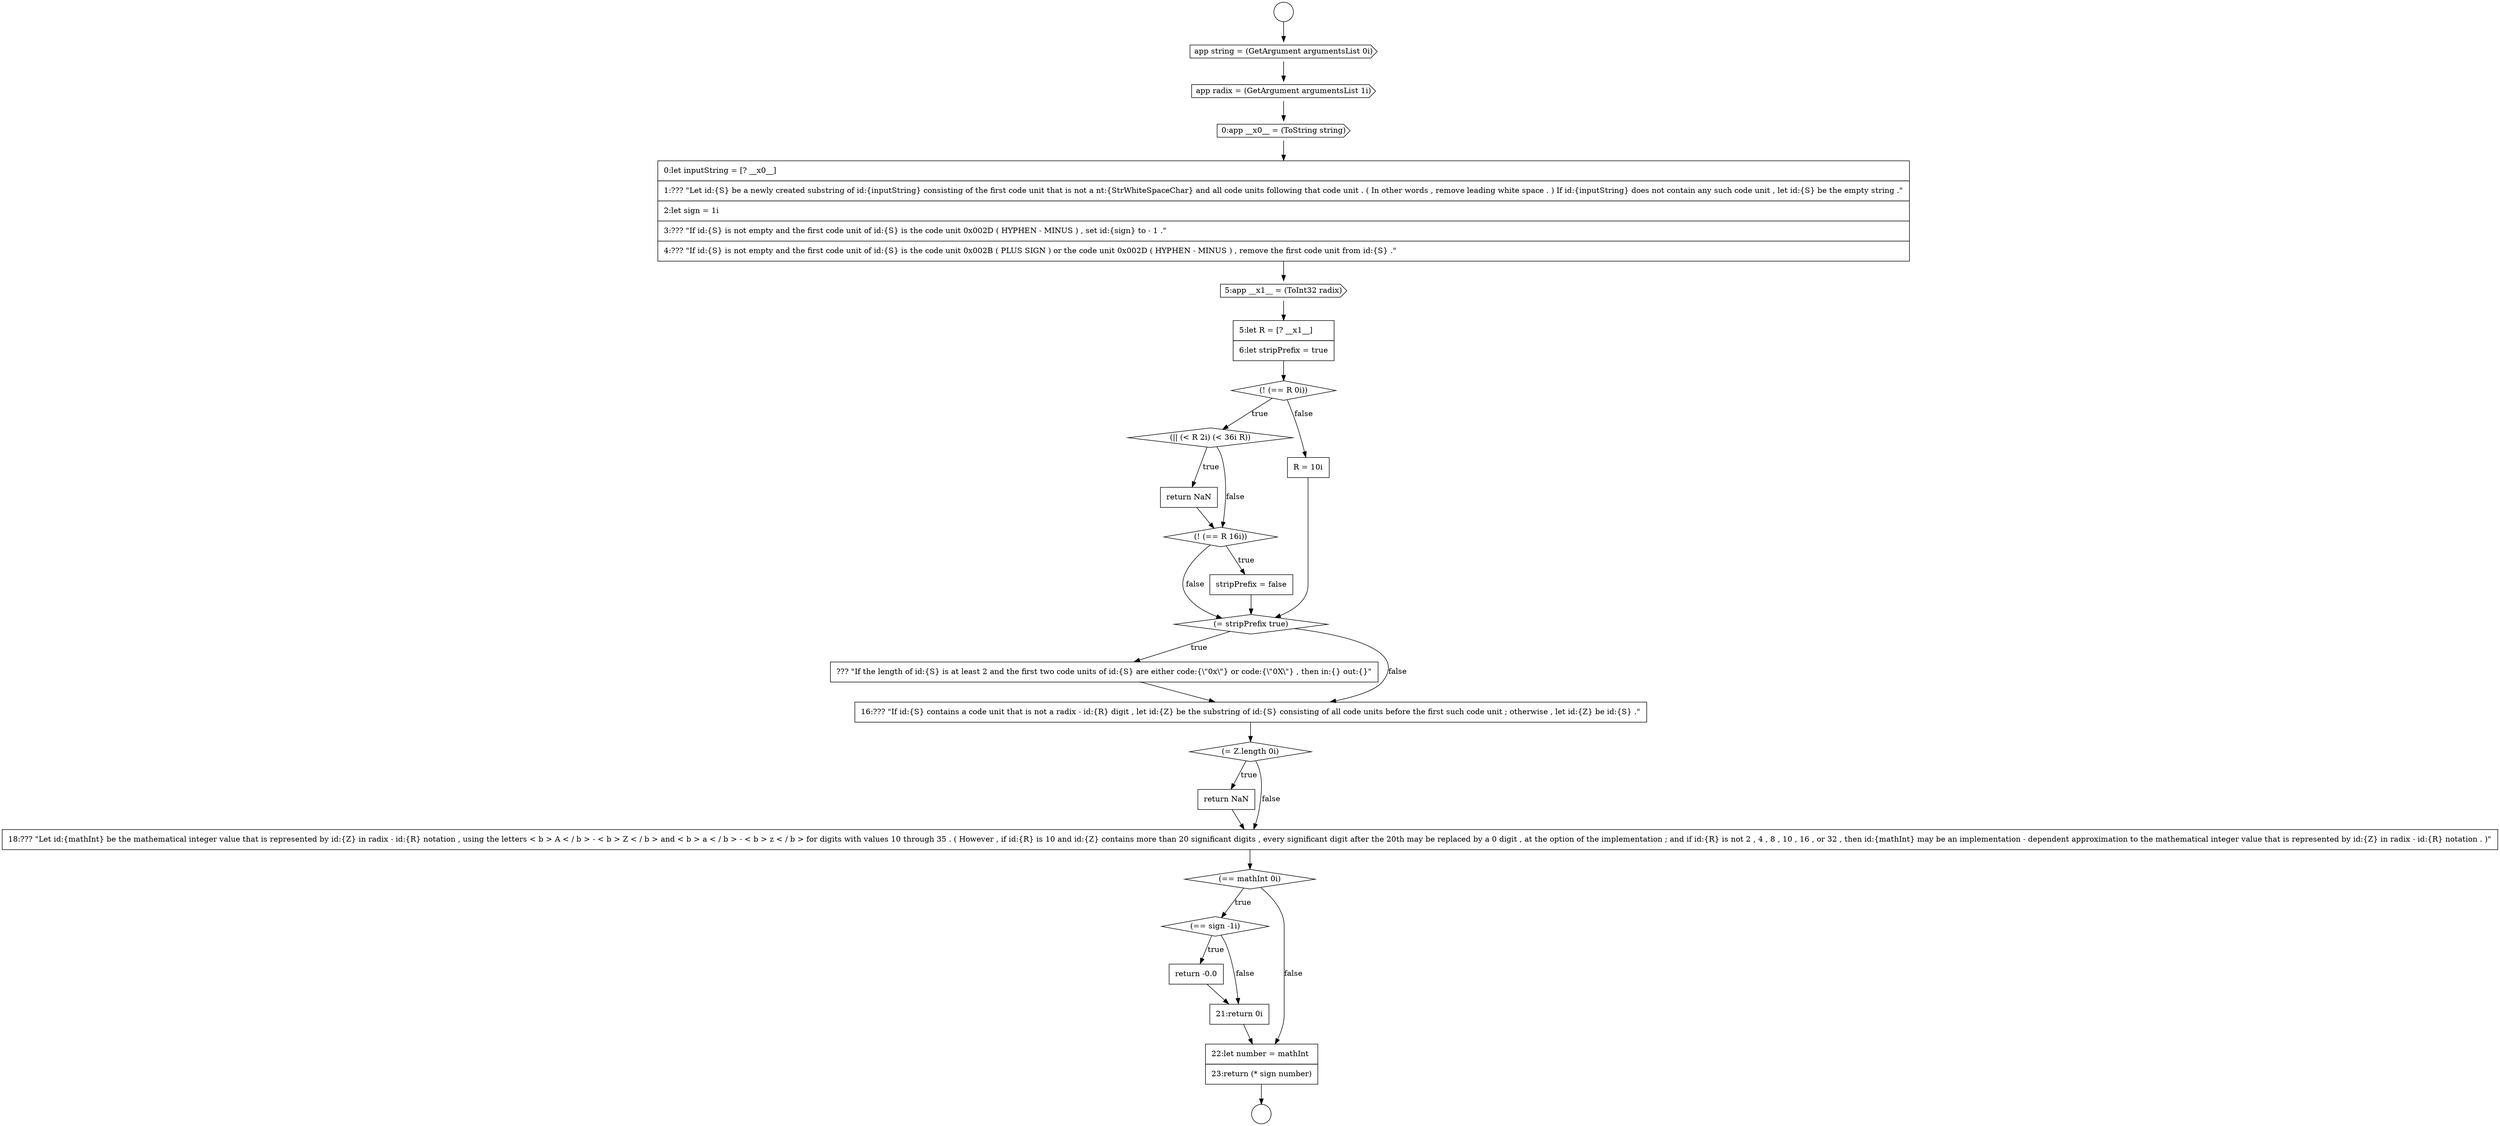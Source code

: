 digraph {
  node11485 [shape=none, margin=0, label=<<font color="black">
    <table border="0" cellborder="1" cellspacing="0" cellpadding="10">
      <tr><td align="left">5:let R = [? __x1__]</td></tr>
      <tr><td align="left">6:let stripPrefix = true</td></tr>
    </table>
  </font>> color="black" fillcolor="white" style=filled]
  node11495 [shape=diamond, label=<<font color="black">(= Z.length 0i)</font>> color="black" fillcolor="white" style=filled]
  node11500 [shape=none, margin=0, label=<<font color="black">
    <table border="0" cellborder="1" cellspacing="0" cellpadding="10">
      <tr><td align="left">return -0.0</td></tr>
    </table>
  </font>> color="black" fillcolor="white" style=filled]
  node11499 [shape=diamond, label=<<font color="black">(== sign -1i)</font>> color="black" fillcolor="white" style=filled]
  node11484 [shape=cds, label=<<font color="black">5:app __x1__ = (ToInt32 radix)</font>> color="black" fillcolor="white" style=filled]
  node11492 [shape=diamond, label=<<font color="black">(= stripPrefix true)</font>> color="black" fillcolor="white" style=filled]
  node11488 [shape=none, margin=0, label=<<font color="black">
    <table border="0" cellborder="1" cellspacing="0" cellpadding="10">
      <tr><td align="left">return NaN</td></tr>
    </table>
  </font>> color="black" fillcolor="white" style=filled]
  node11496 [shape=none, margin=0, label=<<font color="black">
    <table border="0" cellborder="1" cellspacing="0" cellpadding="10">
      <tr><td align="left">return NaN</td></tr>
    </table>
  </font>> color="black" fillcolor="white" style=filled]
  node11483 [shape=none, margin=0, label=<<font color="black">
    <table border="0" cellborder="1" cellspacing="0" cellpadding="10">
      <tr><td align="left">0:let inputString = [? __x0__]</td></tr>
      <tr><td align="left">1:??? &quot;Let id:{S} be a newly created substring of id:{inputString} consisting of the first code unit that is not a nt:{StrWhiteSpaceChar} and all code units following that code unit . ( In other words , remove leading white space . ) If id:{inputString} does not contain any such code unit , let id:{S} be the empty string .&quot;</td></tr>
      <tr><td align="left">2:let sign = 1i</td></tr>
      <tr><td align="left">3:??? &quot;If id:{S} is not empty and the first code unit of id:{S} is the code unit 0x002D ( HYPHEN - MINUS ) , set id:{sign} to - 1 .&quot;</td></tr>
      <tr><td align="left">4:??? &quot;If id:{S} is not empty and the first code unit of id:{S} is the code unit 0x002B ( PLUS SIGN ) or the code unit 0x002D ( HYPHEN - MINUS ) , remove the first code unit from id:{S} .&quot;</td></tr>
    </table>
  </font>> color="black" fillcolor="white" style=filled]
  node11502 [shape=none, margin=0, label=<<font color="black">
    <table border="0" cellborder="1" cellspacing="0" cellpadding="10">
      <tr><td align="left">22:let number = mathInt</td></tr>
      <tr><td align="left">23:return (* sign number)</td></tr>
    </table>
  </font>> color="black" fillcolor="white" style=filled]
  node11487 [shape=diamond, label=<<font color="black">(|| (&lt; R 2i) (&lt; 36i R))</font>> color="black" fillcolor="white" style=filled]
  node11498 [shape=diamond, label=<<font color="black">(== mathInt 0i)</font>> color="black" fillcolor="white" style=filled]
  node11493 [shape=none, margin=0, label=<<font color="black">
    <table border="0" cellborder="1" cellspacing="0" cellpadding="10">
      <tr><td align="left">??? &quot;If the length of id:{S} is at least 2 and the first two code units of id:{S} are either code:{\&quot;0x\&quot;} or code:{\&quot;0X\&quot;} , then in:{} out:{}&quot;</td></tr>
    </table>
  </font>> color="black" fillcolor="white" style=filled]
  node11486 [shape=diamond, label=<<font color="black">(! (== R 0i))</font>> color="black" fillcolor="white" style=filled]
  node11501 [shape=none, margin=0, label=<<font color="black">
    <table border="0" cellborder="1" cellspacing="0" cellpadding="10">
      <tr><td align="left">21:return 0i</td></tr>
    </table>
  </font>> color="black" fillcolor="white" style=filled]
  node11482 [shape=cds, label=<<font color="black">0:app __x0__ = (ToString string)</font>> color="black" fillcolor="white" style=filled]
  node11497 [shape=none, margin=0, label=<<font color="black">
    <table border="0" cellborder="1" cellspacing="0" cellpadding="10">
      <tr><td align="left">18:??? &quot;Let id:{mathInt} be the mathematical integer value that is represented by id:{Z} in radix - id:{R} notation , using the letters &lt; b &gt; A &lt; / b &gt; - &lt; b &gt; Z &lt; / b &gt; and &lt; b &gt; a &lt; / b &gt; - &lt; b &gt; z &lt; / b &gt; for digits with values 10 through 35 . ( However , if id:{R} is 10 and id:{Z} contains more than 20 significant digits , every significant digit after the 20th may be replaced by a 0 digit , at the option of the implementation ; and if id:{R} is not 2 , 4 , 8 , 10 , 16 , or 32 , then id:{mathInt} may be an implementation - dependent approximation to the mathematical integer value that is represented by id:{Z} in radix - id:{R} notation . )&quot;</td></tr>
    </table>
  </font>> color="black" fillcolor="white" style=filled]
  node11494 [shape=none, margin=0, label=<<font color="black">
    <table border="0" cellborder="1" cellspacing="0" cellpadding="10">
      <tr><td align="left">16:??? &quot;If id:{S} contains a code unit that is not a radix - id:{R} digit , let id:{Z} be the substring of id:{S} consisting of all code units before the first such code unit ; otherwise , let id:{Z} be id:{S} .&quot;</td></tr>
    </table>
  </font>> color="black" fillcolor="white" style=filled]
  node11481 [shape=cds, label=<<font color="black">app radix = (GetArgument argumentsList 1i)</font>> color="black" fillcolor="white" style=filled]
  node11491 [shape=none, margin=0, label=<<font color="black">
    <table border="0" cellborder="1" cellspacing="0" cellpadding="10">
      <tr><td align="left">R = 10i</td></tr>
    </table>
  </font>> color="black" fillcolor="white" style=filled]
  node11480 [shape=cds, label=<<font color="black">app string = (GetArgument argumentsList 0i)</font>> color="black" fillcolor="white" style=filled]
  node11478 [shape=circle label=" " color="black" fillcolor="white" style=filled]
  node11490 [shape=none, margin=0, label=<<font color="black">
    <table border="0" cellborder="1" cellspacing="0" cellpadding="10">
      <tr><td align="left">stripPrefix = false</td></tr>
    </table>
  </font>> color="black" fillcolor="white" style=filled]
  node11479 [shape=circle label=" " color="black" fillcolor="white" style=filled]
  node11489 [shape=diamond, label=<<font color="black">(! (== R 16i))</font>> color="black" fillcolor="white" style=filled]
  node11500 -> node11501 [ color="black"]
  node11490 -> node11492 [ color="black"]
  node11497 -> node11498 [ color="black"]
  node11498 -> node11499 [label=<<font color="black">true</font>> color="black"]
  node11498 -> node11502 [label=<<font color="black">false</font>> color="black"]
  node11487 -> node11488 [label=<<font color="black">true</font>> color="black"]
  node11487 -> node11489 [label=<<font color="black">false</font>> color="black"]
  node11501 -> node11502 [ color="black"]
  node11478 -> node11480 [ color="black"]
  node11488 -> node11489 [ color="black"]
  node11484 -> node11485 [ color="black"]
  node11492 -> node11493 [label=<<font color="black">true</font>> color="black"]
  node11492 -> node11494 [label=<<font color="black">false</font>> color="black"]
  node11485 -> node11486 [ color="black"]
  node11494 -> node11495 [ color="black"]
  node11502 -> node11479 [ color="black"]
  node11482 -> node11483 [ color="black"]
  node11489 -> node11490 [label=<<font color="black">true</font>> color="black"]
  node11489 -> node11492 [label=<<font color="black">false</font>> color="black"]
  node11480 -> node11481 [ color="black"]
  node11496 -> node11497 [ color="black"]
  node11483 -> node11484 [ color="black"]
  node11491 -> node11492 [ color="black"]
  node11486 -> node11487 [label=<<font color="black">true</font>> color="black"]
  node11486 -> node11491 [label=<<font color="black">false</font>> color="black"]
  node11493 -> node11494 [ color="black"]
  node11495 -> node11496 [label=<<font color="black">true</font>> color="black"]
  node11495 -> node11497 [label=<<font color="black">false</font>> color="black"]
  node11499 -> node11500 [label=<<font color="black">true</font>> color="black"]
  node11499 -> node11501 [label=<<font color="black">false</font>> color="black"]
  node11481 -> node11482 [ color="black"]
}
